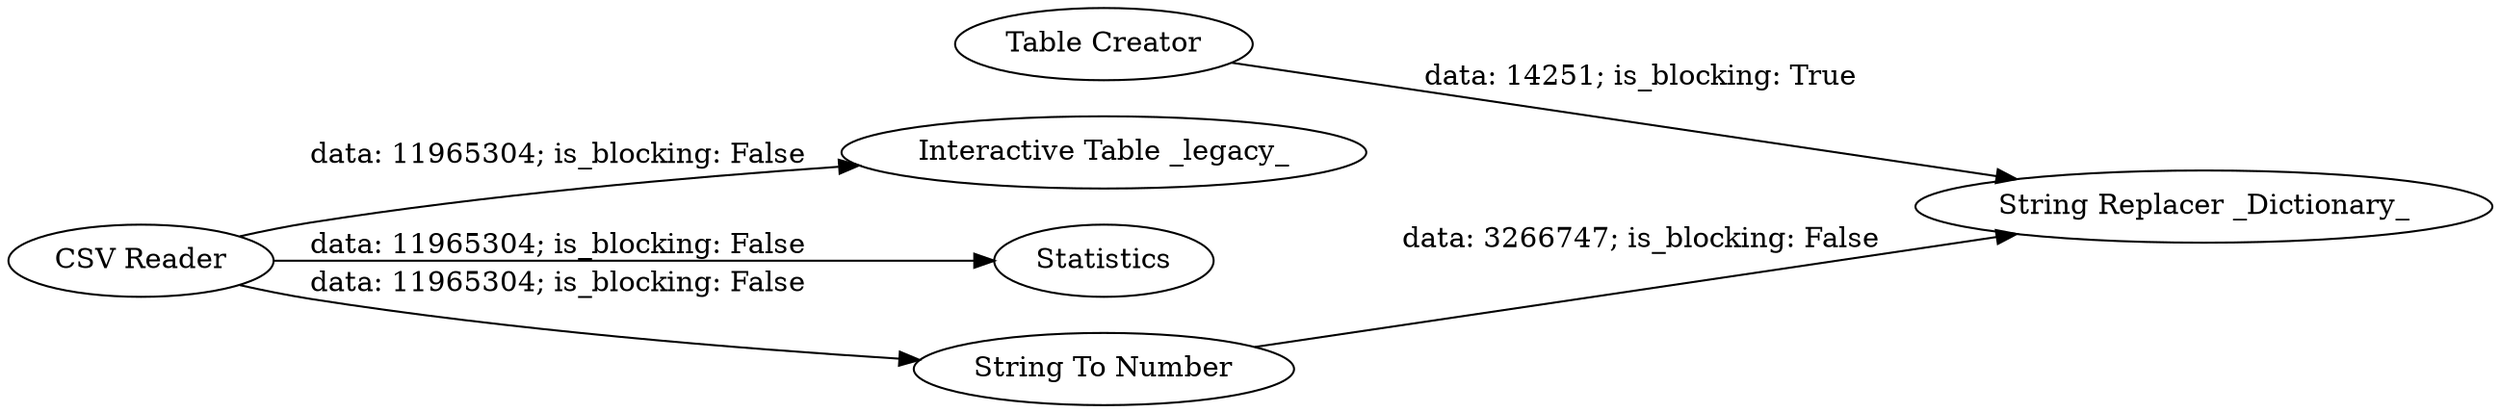 digraph {
	"-4338007932359671282_6" [label="Table Creator"]
	"-4338007932359671282_1" [label="CSV Reader"]
	"-4338007932359671282_5" [label="String Replacer _Dictionary_"]
	"-4338007932359671282_2" [label="Interactive Table _legacy_"]
	"-4338007932359671282_3" [label=Statistics]
	"-4338007932359671282_4" [label="String To Number"]
	"-4338007932359671282_1" -> "-4338007932359671282_3" [label="data: 11965304; is_blocking: False"]
	"-4338007932359671282_1" -> "-4338007932359671282_2" [label="data: 11965304; is_blocking: False"]
	"-4338007932359671282_1" -> "-4338007932359671282_4" [label="data: 11965304; is_blocking: False"]
	"-4338007932359671282_6" -> "-4338007932359671282_5" [label="data: 14251; is_blocking: True"]
	"-4338007932359671282_4" -> "-4338007932359671282_5" [label="data: 3266747; is_blocking: False"]
	rankdir=LR
}
